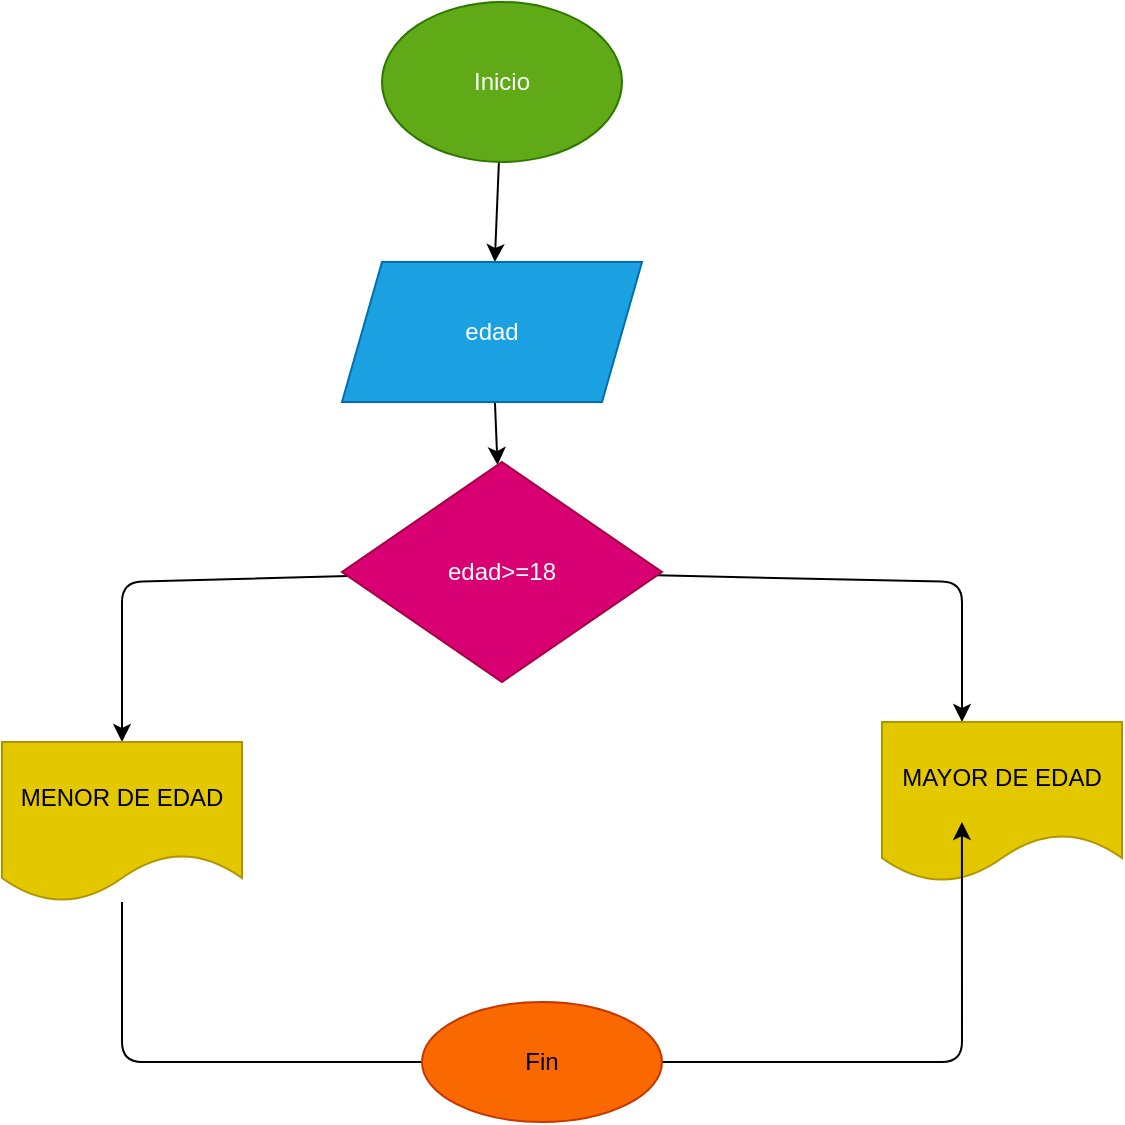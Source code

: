 <mxfile>
    <diagram id="X1dtDS8jMcAoDgd4BmYz" name="Página-1">
        <mxGraphModel dx="922" dy="609" grid="1" gridSize="10" guides="1" tooltips="1" connect="1" arrows="1" fold="1" page="1" pageScale="1" pageWidth="1654" pageHeight="2336" math="0" shadow="0">
            <root>
                <mxCell id="0"/>
                <mxCell id="1" parent="0"/>
                <mxCell id="19" value="" style="edgeStyle=none;html=1;" edge="1" parent="1" source="2" target="3">
                    <mxGeometry relative="1" as="geometry"/>
                </mxCell>
                <mxCell id="2" value="Inicio" style="ellipse;whiteSpace=wrap;html=1;fillColor=#60a917;fontColor=#ffffff;strokeColor=#2D7600;" vertex="1" parent="1">
                    <mxGeometry x="370" y="270" width="120" height="80" as="geometry"/>
                </mxCell>
                <mxCell id="20" value="" style="edgeStyle=none;html=1;" edge="1" parent="1" source="3" target="4">
                    <mxGeometry relative="1" as="geometry"/>
                </mxCell>
                <mxCell id="3" value="edad" style="shape=parallelogram;perimeter=parallelogramPerimeter;whiteSpace=wrap;html=1;fixedSize=1;fillColor=#1ba1e2;fontColor=#ffffff;strokeColor=#006EAF;" vertex="1" parent="1">
                    <mxGeometry x="350" y="400" width="150" height="70" as="geometry"/>
                </mxCell>
                <mxCell id="21" style="edgeStyle=none;html=1;" edge="1" parent="1" source="4" target="11">
                    <mxGeometry relative="1" as="geometry">
                        <Array as="points">
                            <mxPoint x="240" y="560"/>
                        </Array>
                    </mxGeometry>
                </mxCell>
                <mxCell id="22" style="edgeStyle=none;html=1;" edge="1" parent="1" source="4">
                    <mxGeometry relative="1" as="geometry">
                        <mxPoint x="660" y="630" as="targetPoint"/>
                        <Array as="points">
                            <mxPoint x="660" y="560"/>
                            <mxPoint x="660" y="620"/>
                        </Array>
                    </mxGeometry>
                </mxCell>
                <mxCell id="4" value="edad&amp;gt;=18" style="rhombus;whiteSpace=wrap;html=1;fillColor=#d80073;fontColor=#ffffff;strokeColor=#A50040;" vertex="1" parent="1">
                    <mxGeometry x="350" y="500" width="160" height="110" as="geometry"/>
                </mxCell>
                <mxCell id="5" value="MAYOR DE EDAD" style="shape=document;whiteSpace=wrap;html=1;boundedLbl=1;strokeColor=#B09500;fillColor=#e3c800;fontColor=#000000;" vertex="1" parent="1">
                    <mxGeometry x="620" y="630" width="120" height="80" as="geometry"/>
                </mxCell>
                <mxCell id="28" style="edgeStyle=none;html=1;entryX=0.333;entryY=0.625;entryDx=0;entryDy=0;entryPerimeter=0;" edge="1" parent="1" source="11" target="5">
                    <mxGeometry relative="1" as="geometry">
                        <Array as="points">
                            <mxPoint x="240" y="800"/>
                            <mxPoint x="660" y="800"/>
                        </Array>
                    </mxGeometry>
                </mxCell>
                <mxCell id="11" value="MENOR DE EDAD" style="shape=document;whiteSpace=wrap;html=1;boundedLbl=1;strokeColor=#B09500;fillColor=#e3c800;fontColor=#000000;" vertex="1" parent="1">
                    <mxGeometry x="180" y="640" width="120" height="80" as="geometry"/>
                </mxCell>
                <mxCell id="23" value="Fin" style="ellipse;whiteSpace=wrap;html=1;fillColor=#fa6800;fontColor=#000000;strokeColor=#C73500;" vertex="1" parent="1">
                    <mxGeometry x="390" y="770" width="120" height="60" as="geometry"/>
                </mxCell>
            </root>
        </mxGraphModel>
    </diagram>
</mxfile>